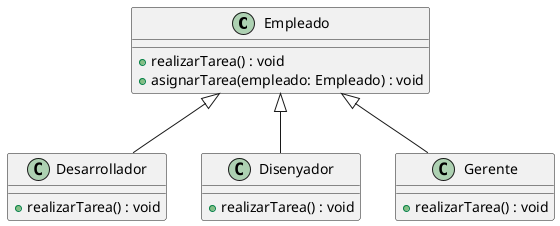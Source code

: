@startuml
class Empleado {
    + realizarTarea() : void
    + asignarTarea(empleado: Empleado) : void
}

class Desarrollador {
    + realizarTarea() : void
}

class Disenyador {
    + realizarTarea() : void
}

class Gerente {
    + realizarTarea() : void
}

Empleado <|-- Desarrollador
Empleado <|-- Disenyador
Empleado <|-- Gerente
@enduml